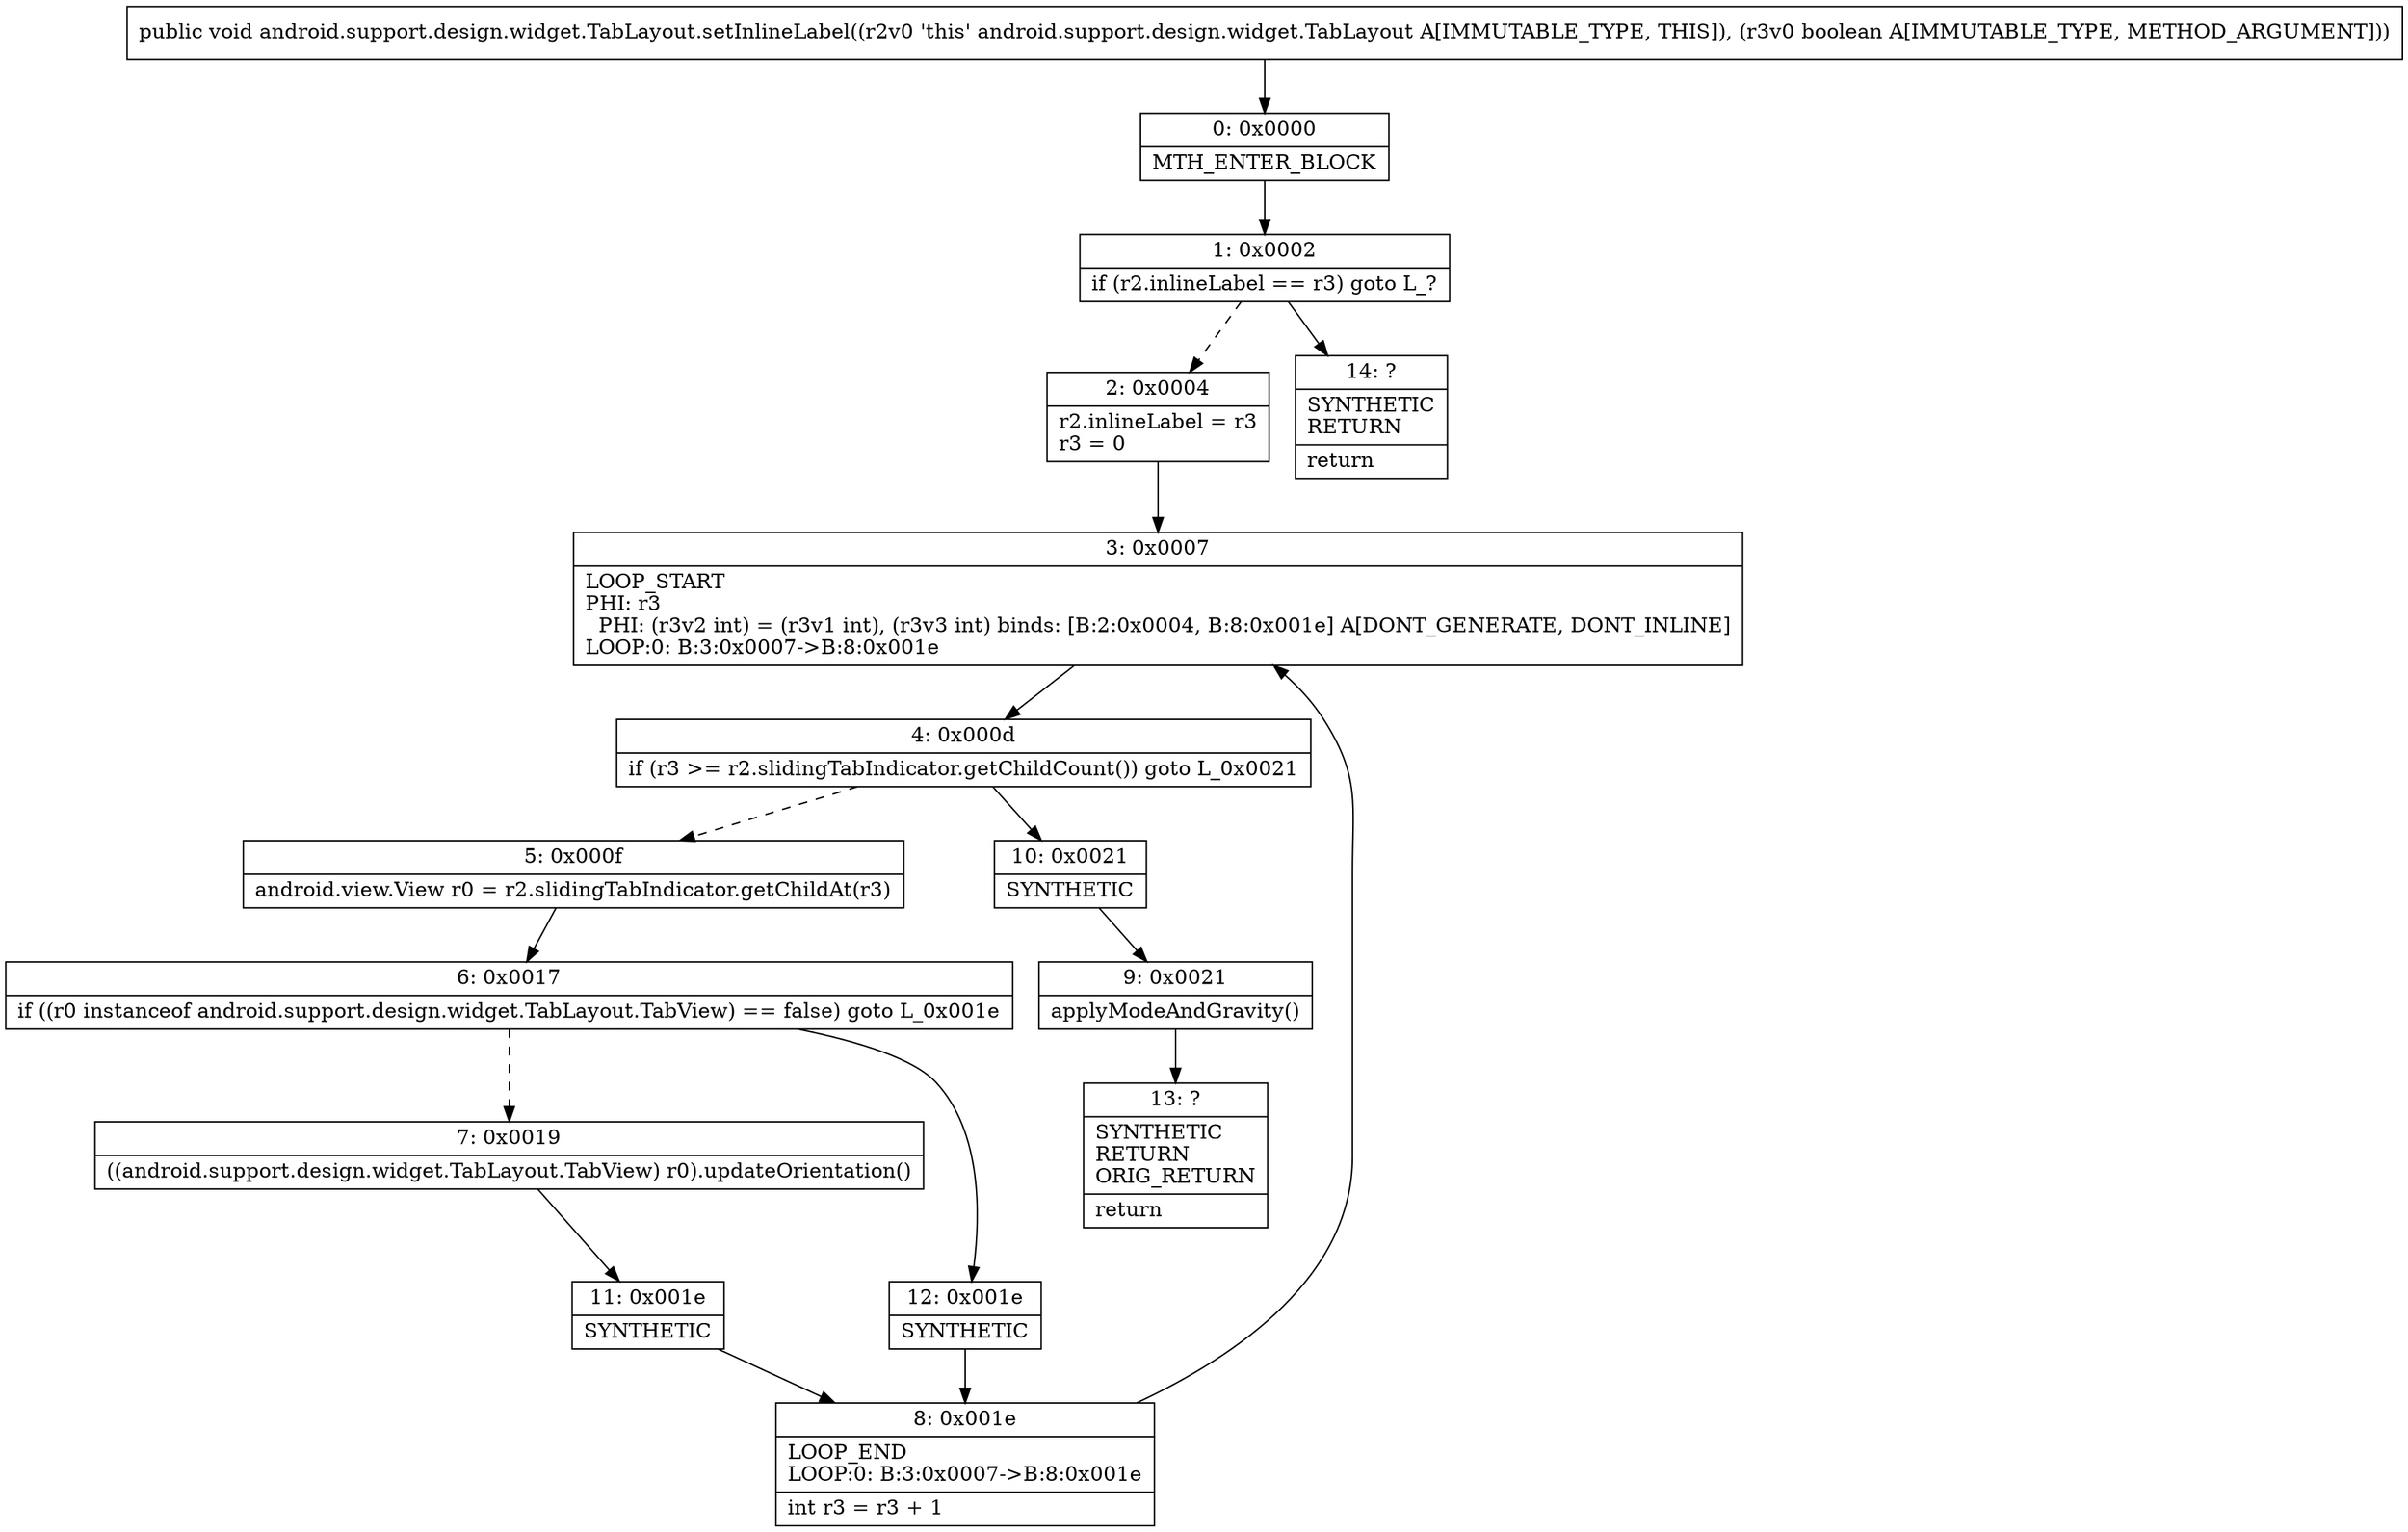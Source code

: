 digraph "CFG forandroid.support.design.widget.TabLayout.setInlineLabel(Z)V" {
Node_0 [shape=record,label="{0\:\ 0x0000|MTH_ENTER_BLOCK\l}"];
Node_1 [shape=record,label="{1\:\ 0x0002|if (r2.inlineLabel == r3) goto L_?\l}"];
Node_2 [shape=record,label="{2\:\ 0x0004|r2.inlineLabel = r3\lr3 = 0\l}"];
Node_3 [shape=record,label="{3\:\ 0x0007|LOOP_START\lPHI: r3 \l  PHI: (r3v2 int) = (r3v1 int), (r3v3 int) binds: [B:2:0x0004, B:8:0x001e] A[DONT_GENERATE, DONT_INLINE]\lLOOP:0: B:3:0x0007\-\>B:8:0x001e\l}"];
Node_4 [shape=record,label="{4\:\ 0x000d|if (r3 \>= r2.slidingTabIndicator.getChildCount()) goto L_0x0021\l}"];
Node_5 [shape=record,label="{5\:\ 0x000f|android.view.View r0 = r2.slidingTabIndicator.getChildAt(r3)\l}"];
Node_6 [shape=record,label="{6\:\ 0x0017|if ((r0 instanceof android.support.design.widget.TabLayout.TabView) == false) goto L_0x001e\l}"];
Node_7 [shape=record,label="{7\:\ 0x0019|((android.support.design.widget.TabLayout.TabView) r0).updateOrientation()\l}"];
Node_8 [shape=record,label="{8\:\ 0x001e|LOOP_END\lLOOP:0: B:3:0x0007\-\>B:8:0x001e\l|int r3 = r3 + 1\l}"];
Node_9 [shape=record,label="{9\:\ 0x0021|applyModeAndGravity()\l}"];
Node_10 [shape=record,label="{10\:\ 0x0021|SYNTHETIC\l}"];
Node_11 [shape=record,label="{11\:\ 0x001e|SYNTHETIC\l}"];
Node_12 [shape=record,label="{12\:\ 0x001e|SYNTHETIC\l}"];
Node_13 [shape=record,label="{13\:\ ?|SYNTHETIC\lRETURN\lORIG_RETURN\l|return\l}"];
Node_14 [shape=record,label="{14\:\ ?|SYNTHETIC\lRETURN\l|return\l}"];
MethodNode[shape=record,label="{public void android.support.design.widget.TabLayout.setInlineLabel((r2v0 'this' android.support.design.widget.TabLayout A[IMMUTABLE_TYPE, THIS]), (r3v0 boolean A[IMMUTABLE_TYPE, METHOD_ARGUMENT])) }"];
MethodNode -> Node_0;
Node_0 -> Node_1;
Node_1 -> Node_2[style=dashed];
Node_1 -> Node_14;
Node_2 -> Node_3;
Node_3 -> Node_4;
Node_4 -> Node_5[style=dashed];
Node_4 -> Node_10;
Node_5 -> Node_6;
Node_6 -> Node_7[style=dashed];
Node_6 -> Node_12;
Node_7 -> Node_11;
Node_8 -> Node_3;
Node_9 -> Node_13;
Node_10 -> Node_9;
Node_11 -> Node_8;
Node_12 -> Node_8;
}

